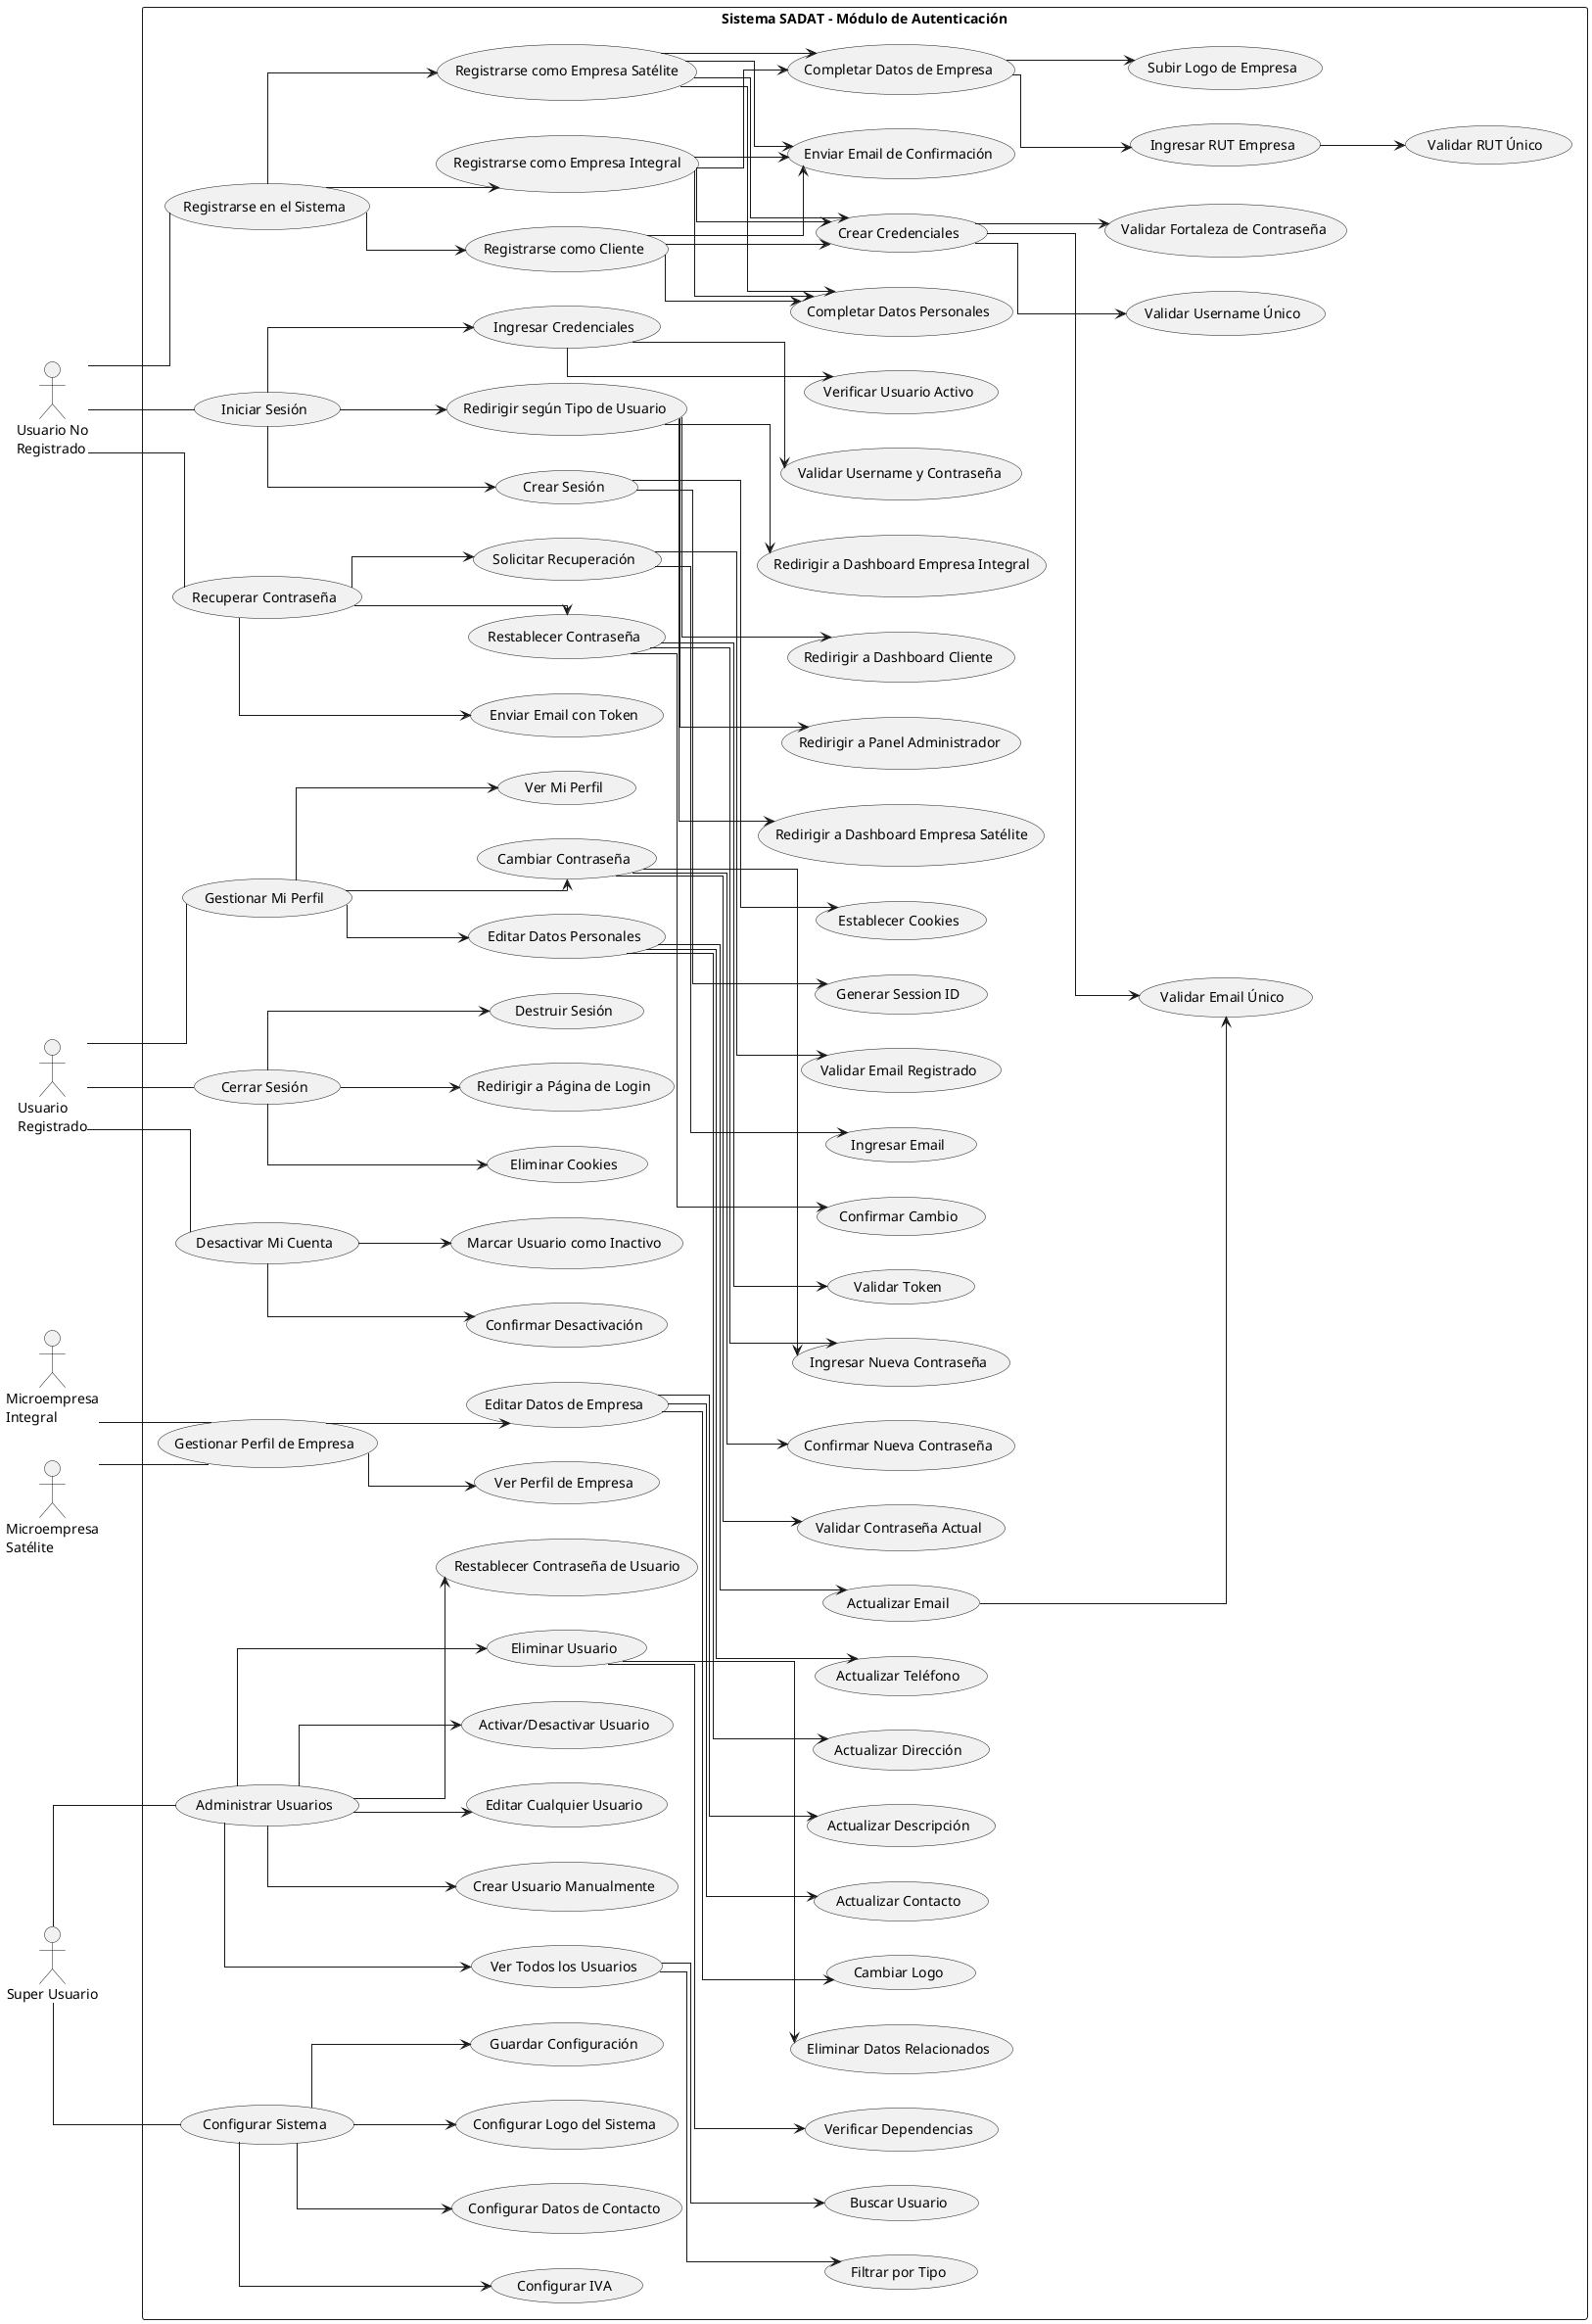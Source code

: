 @startuml Casos de Uso - Autenticación
left to right direction
skinparam linetype ortho

actor "Usuario No\nRegistrado" as UsuarioNoReg
actor "Usuario\nRegistrado" as UsuarioReg
actor "Microempresa\nIntegral" as EmpresaIntegral
actor "Microempresa\nSatélite" as EmpresaSatelite
actor "Super Usuario" as SuperUsuario

rectangle "Sistema SADAT - Módulo de Autenticación" {
    
    ' === USUARIO NO REGISTRADO ===
    UsuarioNoReg -- (Registrarse en el Sistema)
        (Registrarse en el Sistema) --> (Registrarse como Cliente)
            (Registrarse como Cliente) --> (Completar Datos Personales)
            (Registrarse como Cliente) --> (Crear Credenciales)
                (Crear Credenciales) --> (Validar Username Único)
                (Crear Credenciales) --> (Validar Email Único)
                (Crear Credenciales) --> (Validar Fortaleza de Contraseña)
            (Registrarse como Cliente) --> (Enviar Email de Confirmación)
        (Registrarse en el Sistema) --> (Registrarse como Empresa Integral)
            (Registrarse como Empresa Integral) --> (Completar Datos Personales)
            (Registrarse como Empresa Integral) --> (Completar Datos de Empresa)
                (Completar Datos de Empresa) --> (Ingresar RUT Empresa)
                    (Ingresar RUT Empresa) --> (Validar RUT Único)
                (Completar Datos de Empresa) --> (Subir Logo de Empresa)
            (Registrarse como Empresa Integral) --> (Crear Credenciales)
            (Registrarse como Empresa Integral) --> (Enviar Email de Confirmación)
        (Registrarse en el Sistema) --> (Registrarse como Empresa Satélite)
            (Registrarse como Empresa Satélite) --> (Completar Datos Personales)
            (Registrarse como Empresa Satélite) --> (Completar Datos de Empresa)
            (Registrarse como Empresa Satélite) --> (Crear Credenciales)
            (Registrarse como Empresa Satélite) --> (Enviar Email de Confirmación)
    
    UsuarioNoReg -- (Iniciar Sesión)
        (Iniciar Sesión) --> (Ingresar Credenciales)
            (Ingresar Credenciales) --> (Validar Username y Contraseña)
            (Ingresar Credenciales) --> (Verificar Usuario Activo)
        (Iniciar Sesión) --> (Crear Sesión)
            (Crear Sesión) --> (Generar Session ID)
            (Crear Sesión) --> (Establecer Cookies)
        (Iniciar Sesión) --> (Redirigir según Tipo de Usuario)
            (Redirigir según Tipo de Usuario) --> (Redirigir a Dashboard Cliente)
            (Redirigir según Tipo de Usuario) --> (Redirigir a Dashboard Empresa Integral)
            (Redirigir según Tipo de Usuario) --> (Redirigir a Dashboard Empresa Satélite)
            (Redirigir según Tipo de Usuario) --> (Redirigir a Panel Administrador)
    
    UsuarioNoReg -- (Recuperar Contraseña)
        (Recuperar Contraseña) --> (Solicitar Recuperación)
            (Solicitar Recuperación) --> (Ingresar Email)
            (Solicitar Recuperación) --> (Validar Email Registrado)
        (Recuperar Contraseña) --> (Enviar Email con Token)
        (Recuperar Contraseña) --> (Restablecer Contraseña)
            (Restablecer Contraseña) --> (Validar Token)
            (Restablecer Contraseña) --> (Ingresar Nueva Contraseña)
            (Restablecer Contraseña) --> (Confirmar Cambio)
    
    ' === USUARIO REGISTRADO ===
    UsuarioReg -- (Gestionar Mi Perfil)
        (Gestionar Mi Perfil) --> (Ver Mi Perfil)
        (Gestionar Mi Perfil) --> (Editar Datos Personales)
            (Editar Datos Personales) --> (Actualizar Teléfono)
            (Editar Datos Personales) --> (Actualizar Dirección)
            (Editar Datos Personales) --> (Actualizar Email)
                (Actualizar Email) --> (Validar Email Único)
        (Gestionar Mi Perfil) --> (Cambiar Contraseña)
            (Cambiar Contraseña) --> (Validar Contraseña Actual)
            (Cambiar Contraseña) --> (Ingresar Nueva Contraseña)
            (Cambiar Contraseña) --> (Confirmar Nueva Contraseña)
    
    UsuarioReg -- (Cerrar Sesión)
        (Cerrar Sesión) --> (Destruir Sesión)
        (Cerrar Sesión) --> (Eliminar Cookies)
        (Cerrar Sesión) --> (Redirigir a Página de Login)
    
    UsuarioReg -- (Desactivar Mi Cuenta)
        (Desactivar Mi Cuenta) --> (Confirmar Desactivación)
        (Desactivar Mi Cuenta) --> (Marcar Usuario como Inactivo)
    
    ' === EMPRESA INTEGRAL ===
    EmpresaIntegral -- (Gestionar Perfil de Empresa)
        (Gestionar Perfil de Empresa) --> (Ver Perfil de Empresa)
        (Gestionar Perfil de Empresa) --> (Editar Datos de Empresa)
            (Editar Datos de Empresa) --> (Actualizar Descripción)
            (Editar Datos de Empresa) --> (Cambiar Logo)
            (Editar Datos de Empresa) --> (Actualizar Contacto)
    
    ' === EMPRESA SATÉLITE ===
    EmpresaSatelite -- (Gestionar Perfil de Empresa)
    
    ' === SUPER USUARIO ===
    SuperUsuario -- (Administrar Usuarios)
        (Administrar Usuarios) --> (Ver Todos los Usuarios)
            (Ver Todos los Usuarios) --> (Filtrar por Tipo)
            (Ver Todos los Usuarios) --> (Buscar Usuario)
        (Administrar Usuarios) --> (Crear Usuario Manualmente)
        (Administrar Usuarios) --> (Editar Cualquier Usuario)
        (Administrar Usuarios) --> (Activar/Desactivar Usuario)
        (Administrar Usuarios) --> (Eliminar Usuario)
            (Eliminar Usuario) --> (Verificar Dependencias)
            (Eliminar Usuario) --> (Eliminar Datos Relacionados)
        (Administrar Usuarios) --> (Restablecer Contraseña de Usuario)
    
    SuperUsuario -- (Configurar Sistema)
        (Configurar Sistema) --> (Configurar IVA)
        (Configurar Sistema) --> (Configurar Datos de Contacto)
        (Configurar Sistema) --> (Configurar Logo del Sistema)
        (Configurar Sistema) --> (Guardar Configuración)
}

@enduml

' === ACTORES ===
actor "Usuario\nNo Registrado" as UsuarioNoReg
actor "Usuario\nRegistrado" as UsuarioReg
actor "Sistema de\nEmail" as Email

' === SISTEMA ===
rectangle "Sistema SADAT - Módulo de Autenticación" {
  
  ' Casos de Uso de Registro
  usecase "Registrarse como\nCliente" as UC01
  usecase "Registrarse como\nEmpresa Integral" as UC02
  usecase "Registrarse como\nEmpresa Satélite" as UC03
  
  ' Casos de Uso de Login
  usecase "Iniciar Sesión" as UC04
  usecase "Cerrar Sesión" as UC05
  usecase "Recuperar\nContraseña" as UC06
  
  ' Casos de Uso de Perfil
  usecase "Ver Perfil" as UC07
  usecase "Editar Perfil" as UC08
  
  ' Casos de Uso Internos (Include)
  usecase "Validar Datos\nde Registro" as UC09
  usecase "Validar\nCredenciales" as UC10
  usecase "Crear Sesión\nde Usuario" as UC11
  usecase "Enviar Email de\nConfirmación" as UC12
  usecase "Generar Token\nde Recuperación" as UC13
}

' === RELACIONES DE USUARIO NO REGISTRADO ===
UsuarioNoReg --> UC01
UsuarioNoReg --> UC02
UsuarioNoReg --> UC03
UsuarioNoReg --> UC06

' === RELACIONES DE USUARIO REGISTRADO ===
UsuarioReg --> UC04
UsuarioReg --> UC05
UsuarioReg --> UC07
UsuarioReg --> UC08

' === RELACIONES INCLUDE ===
UC01 .> UC09 : <<include>>
UC02 .> UC09 : <<include>>
UC03 .> UC09 : <<include>>

UC01 .> UC12 : <<include>>
UC02 .> UC12 : <<include>>
UC03 .> UC12 : <<include>>

UC04 .> UC10 : <<include>>
UC10 .> UC11 : <<include>>

UC06 .> UC13 : <<include>>
UC06 .> UC12 : <<include>>

' === RELACIONES CON SISTEMA EXTERNO ===
UC12 --> Email : envía email
UC13 --> Email : envía token

' === NOTAS EXPLICATIVAS ===
note right of UC09
  **Validaciones:**
  - Username único
  - Email único
  - RUT válido (empresas)
  - Contraseña segura (min 8 caracteres)
  - Formato de imagen válido
end note

note right of UC10
  **Proceso de validación:**
  1. Verificar username existe
  2. Verificar password hash
  3. Verificar usuario activo
  4. Verificar permisos según tipo
end note

note left of UC11
  **Sesión de usuario:**
  - Genera session_id
  - Almacena en BD
  - Establece cookie
  - Define tiempo expiración
end note

note left of UC12
  **Email de confirmación incluye:**
  - Link de verificación
  - Datos del usuario
  - Instrucciones
  - Soporte técnico
end note

@enduml
